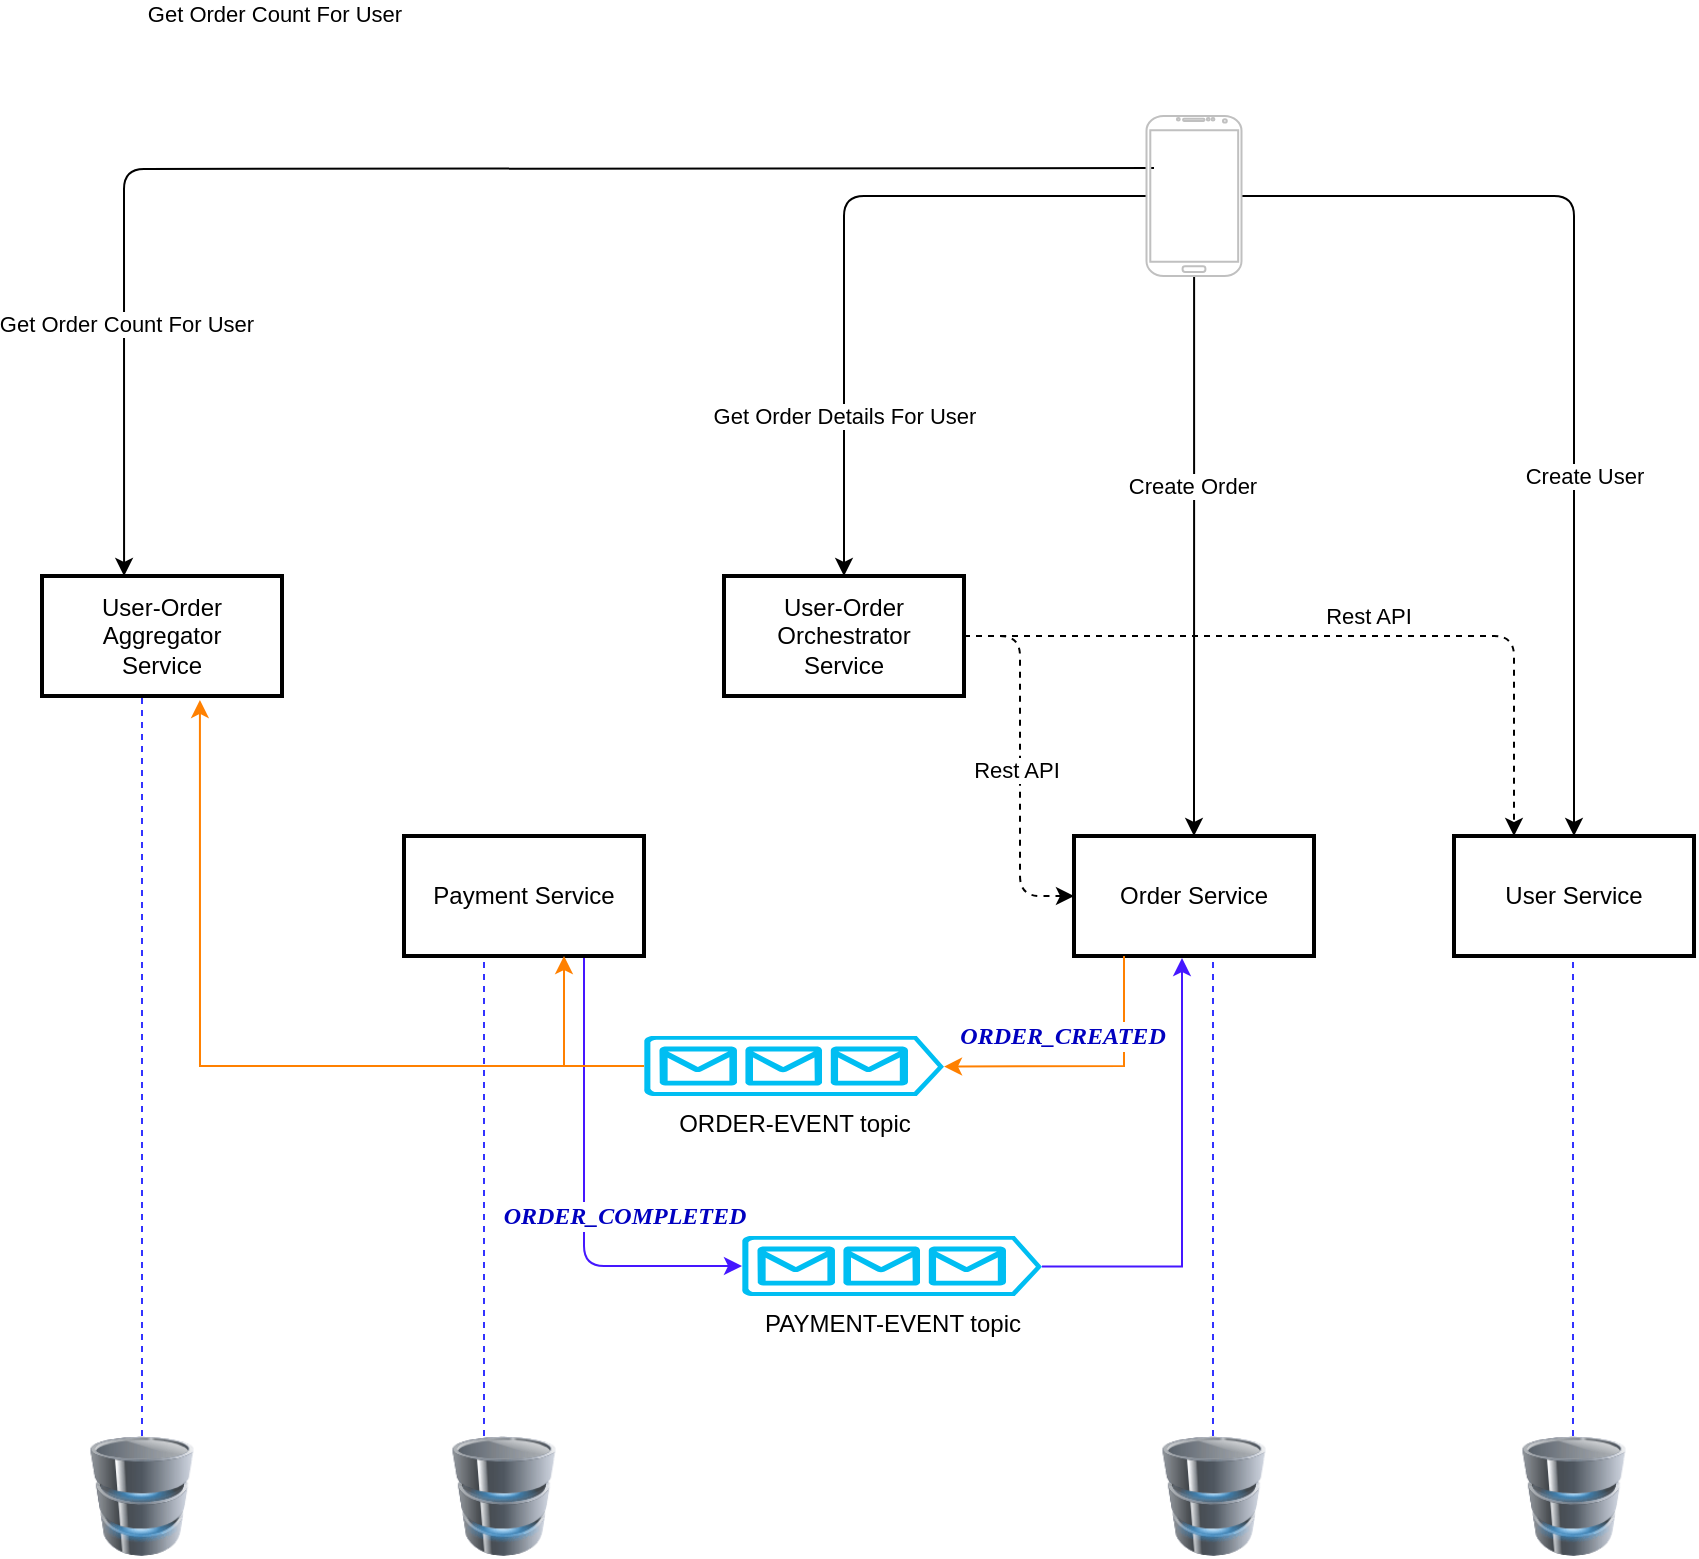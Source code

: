 <mxfile version="17.2.4" type="device"><diagram id="Ht1M8jgEwFfnCIfOTk4-" name="Page-1"><mxGraphModel dx="1234" dy="1618" grid="1" gridSize="10" guides="1" tooltips="1" connect="1" arrows="1" fold="1" page="1" pageScale="1" pageWidth="1169" pageHeight="827" math="0" shadow="0"><root><mxCell id="0"/><mxCell id="1" parent="0"/><UserObject label="User Service" treeRoot="1" id="_CEhsDyL_hzzY5Q6jUJc-2"><mxCell style="whiteSpace=wrap;html=1;align=center;treeFolding=1;treeMoving=1;newEdgeStyle={&quot;edgeStyle&quot;:&quot;elbowEdgeStyle&quot;,&quot;startArrow&quot;:&quot;none&quot;,&quot;endArrow&quot;:&quot;none&quot;};strokeWidth=2;" vertex="1" parent="1"><mxGeometry x="925" y="390" width="120" height="60" as="geometry"/></mxCell></UserObject><UserObject label="Order Service" treeRoot="1" id="_CEhsDyL_hzzY5Q6jUJc-3"><mxCell style="whiteSpace=wrap;html=1;align=center;treeFolding=1;treeMoving=1;newEdgeStyle={&quot;edgeStyle&quot;:&quot;elbowEdgeStyle&quot;,&quot;startArrow&quot;:&quot;none&quot;,&quot;endArrow&quot;:&quot;none&quot;};strokeWidth=2;" vertex="1" parent="1"><mxGeometry x="735" y="390" width="120" height="60" as="geometry"/></mxCell></UserObject><mxCell id="_CEhsDyL_hzzY5Q6jUJc-9" style="edgeStyle=orthogonalEdgeStyle;rounded=1;orthogonalLoop=1;jettySize=auto;html=1;entryX=0;entryY=0.5;entryDx=0;entryDy=0;entryPerimeter=0;strokeColor=#4517FF;" edge="1" parent="1" source="_CEhsDyL_hzzY5Q6jUJc-4" target="_CEhsDyL_hzzY5Q6jUJc-6"><mxGeometry relative="1" as="geometry"><Array as="points"><mxPoint x="490" y="605"/></Array></mxGeometry></mxCell><mxCell id="_CEhsDyL_hzzY5Q6jUJc-25" value="&lt;p class=&quot;p1&quot; style=&quot;margin: 0px ; font-stretch: normal ; font-size: 12px ; line-height: normal ; font-family: &amp;#34;menlo&amp;#34; ; color: rgb(0 , 0 , 192)&quot;&gt;&lt;b&gt;&lt;i&gt;ORDER_COMPLETED&lt;/i&gt;&lt;/b&gt;&lt;/p&gt;" style="edgeLabel;html=1;align=center;verticalAlign=middle;resizable=0;points=[];" vertex="1" connectable="0" parent="_CEhsDyL_hzzY5Q6jUJc-9"><mxGeometry x="0.014" y="2" relative="1" as="geometry"><mxPoint x="18" y="11" as="offset"/></mxGeometry></mxCell><UserObject label="Payment Service" treeRoot="1" id="_CEhsDyL_hzzY5Q6jUJc-4"><mxCell style="whiteSpace=wrap;html=1;align=center;treeFolding=1;treeMoving=1;newEdgeStyle={&quot;edgeStyle&quot;:&quot;elbowEdgeStyle&quot;,&quot;startArrow&quot;:&quot;none&quot;,&quot;endArrow&quot;:&quot;none&quot;};strokeWidth=2;" vertex="1" parent="1"><mxGeometry x="400" y="390" width="120" height="60" as="geometry"/></mxCell></UserObject><mxCell id="_CEhsDyL_hzzY5Q6jUJc-8" style="edgeStyle=orthogonalEdgeStyle;rounded=0;orthogonalLoop=1;jettySize=auto;html=1;exitX=0;exitY=0.5;exitDx=0;exitDy=0;exitPerimeter=0;strokeColor=#FF8000;" edge="1" parent="1" source="_CEhsDyL_hzzY5Q6jUJc-5"><mxGeometry relative="1" as="geometry"><mxPoint x="480" y="450" as="targetPoint"/><Array as="points"><mxPoint x="480" y="505"/><mxPoint x="480" y="450"/></Array></mxGeometry></mxCell><mxCell id="_CEhsDyL_hzzY5Q6jUJc-13" style="edgeStyle=orthogonalEdgeStyle;rounded=0;orthogonalLoop=1;jettySize=auto;html=1;exitX=0;exitY=0.5;exitDx=0;exitDy=0;exitPerimeter=0;entryX=0.658;entryY=1.033;entryDx=0;entryDy=0;entryPerimeter=0;strokeColor=#FF8000;" edge="1" parent="1" source="_CEhsDyL_hzzY5Q6jUJc-5" target="_CEhsDyL_hzzY5Q6jUJc-12"><mxGeometry relative="1" as="geometry"/></mxCell><mxCell id="_CEhsDyL_hzzY5Q6jUJc-5" value="ORDER-EVENT topic" style="verticalLabelPosition=bottom;html=1;verticalAlign=top;align=center;strokeColor=none;fillColor=#00BEF2;shape=mxgraph.azure.queue_generic;pointerEvents=1;" vertex="1" parent="1"><mxGeometry x="520" y="490" width="150" height="30" as="geometry"/></mxCell><mxCell id="_CEhsDyL_hzzY5Q6jUJc-10" style="edgeStyle=orthogonalEdgeStyle;rounded=0;orthogonalLoop=1;jettySize=auto;html=1;exitX=1;exitY=0.51;exitDx=0;exitDy=0;exitPerimeter=0;entryX=0.45;entryY=1.017;entryDx=0;entryDy=0;entryPerimeter=0;strokeColor=#4517FF;" edge="1" parent="1" source="_CEhsDyL_hzzY5Q6jUJc-6" target="_CEhsDyL_hzzY5Q6jUJc-3"><mxGeometry relative="1" as="geometry"><mxPoint x="714" y="605.3" as="sourcePoint"/></mxGeometry></mxCell><mxCell id="_CEhsDyL_hzzY5Q6jUJc-6" value="PAYMENT-EVENT topic" style="verticalLabelPosition=bottom;html=1;verticalAlign=top;align=center;strokeColor=none;fillColor=#00BEF2;shape=mxgraph.azure.queue_generic;pointerEvents=1;" vertex="1" parent="1"><mxGeometry x="569" y="590" width="150" height="30" as="geometry"/></mxCell><mxCell id="_CEhsDyL_hzzY5Q6jUJc-7" value="&lt;p class=&quot;p1&quot; style=&quot;margin: 0px ; font-stretch: normal ; font-size: 12px ; line-height: normal ; font-family: &amp;#34;menlo&amp;#34; ; color: rgb(0 , 0 , 192)&quot;&gt;&lt;b&gt;&lt;i&gt;ORDER_CREATED&lt;/i&gt;&lt;/b&gt;&lt;br&gt;&lt;/p&gt;" style="endArrow=classic;html=1;rounded=0;entryX=1;entryY=0.51;entryDx=0;entryDy=0;entryPerimeter=0;strokeColor=#FF8000;" edge="1" parent="1" target="_CEhsDyL_hzzY5Q6jUJc-5"><mxGeometry x="0.183" y="-15" width="50" height="50" relative="1" as="geometry"><mxPoint x="760" y="450" as="sourcePoint"/><mxPoint x="714" y="505.3" as="targetPoint"/><Array as="points"><mxPoint x="760" y="505"/></Array><mxPoint as="offset"/></mxGeometry></mxCell><UserObject label="User-Order Aggregator &lt;br&gt;Service" treeRoot="1" id="_CEhsDyL_hzzY5Q6jUJc-12"><mxCell style="whiteSpace=wrap;html=1;align=center;treeFolding=1;treeMoving=1;newEdgeStyle={&quot;edgeStyle&quot;:&quot;elbowEdgeStyle&quot;,&quot;startArrow&quot;:&quot;none&quot;,&quot;endArrow&quot;:&quot;none&quot;};strokeWidth=2;" vertex="1" parent="1"><mxGeometry x="219" y="260" width="120" height="60" as="geometry"/></mxCell></UserObject><mxCell id="_CEhsDyL_hzzY5Q6jUJc-14" value="" style="image;html=1;image=img/lib/clip_art/computers/Database_128x128.png;strokeWidth=2;" vertex="1" parent="1"><mxGeometry x="239" y="690" width="60" height="60" as="geometry"/></mxCell><mxCell id="_CEhsDyL_hzzY5Q6jUJc-15" value="" style="image;html=1;image=img/lib/clip_art/computers/Database_128x128.png;strokeWidth=2;" vertex="1" parent="1"><mxGeometry x="420" y="690" width="60" height="60" as="geometry"/></mxCell><mxCell id="_CEhsDyL_hzzY5Q6jUJc-16" value="" style="image;html=1;image=img/lib/clip_art/computers/Database_128x128.png;strokeWidth=2;" vertex="1" parent="1"><mxGeometry x="775" y="690" width="60" height="60" as="geometry"/></mxCell><mxCell id="_CEhsDyL_hzzY5Q6jUJc-17" value="" style="image;html=1;image=img/lib/clip_art/computers/Database_128x128.png;strokeWidth=2;" vertex="1" parent="1"><mxGeometry x="955" y="690" width="60" height="60" as="geometry"/></mxCell><mxCell id="_CEhsDyL_hzzY5Q6jUJc-18" value="" style="endArrow=none;dashed=1;html=1;rounded=1;strokeColor=#3333FF;exitX=0.5;exitY=0;exitDx=0;exitDy=0;" edge="1" parent="1" source="_CEhsDyL_hzzY5Q6jUJc-14"><mxGeometry width="50" height="50" relative="1" as="geometry"><mxPoint x="729" y="420" as="sourcePoint"/><mxPoint x="269" y="320" as="targetPoint"/></mxGeometry></mxCell><mxCell id="_CEhsDyL_hzzY5Q6jUJc-19" value="" style="endArrow=none;dashed=1;html=1;rounded=1;strokeColor=#3333FF;exitX=0.5;exitY=0;exitDx=0;exitDy=0;" edge="1" parent="1"><mxGeometry width="50" height="50" relative="1" as="geometry"><mxPoint x="440" y="690" as="sourcePoint"/><mxPoint x="440" y="450" as="targetPoint"/></mxGeometry></mxCell><mxCell id="_CEhsDyL_hzzY5Q6jUJc-20" value="" style="endArrow=none;dashed=1;html=1;rounded=1;strokeColor=#3333FF;exitX=0.5;exitY=0;exitDx=0;exitDy=0;" edge="1" parent="1"><mxGeometry width="50" height="50" relative="1" as="geometry"><mxPoint x="804.5" y="690" as="sourcePoint"/><mxPoint x="804.5" y="450" as="targetPoint"/></mxGeometry></mxCell><mxCell id="_CEhsDyL_hzzY5Q6jUJc-21" value="" style="endArrow=none;dashed=1;html=1;rounded=1;strokeColor=#3333FF;exitX=0.5;exitY=0;exitDx=0;exitDy=0;" edge="1" parent="1"><mxGeometry width="50" height="50" relative="1" as="geometry"><mxPoint x="984.5" y="690" as="sourcePoint"/><mxPoint x="984.5" y="450" as="targetPoint"/></mxGeometry></mxCell><mxCell id="_CEhsDyL_hzzY5Q6jUJc-35" style="edgeStyle=orthogonalEdgeStyle;rounded=1;orthogonalLoop=1;jettySize=auto;html=1;entryX=0;entryY=0.5;entryDx=0;entryDy=0;dashed=1;strokeColor=#000000;" edge="1" parent="1" source="_CEhsDyL_hzzY5Q6jUJc-22" target="_CEhsDyL_hzzY5Q6jUJc-3"><mxGeometry relative="1" as="geometry"><Array as="points"><mxPoint x="708" y="290"/><mxPoint x="708" y="420"/></Array></mxGeometry></mxCell><mxCell id="_CEhsDyL_hzzY5Q6jUJc-37" value="Rest API" style="edgeLabel;html=1;align=center;verticalAlign=middle;resizable=0;points=[];" vertex="1" connectable="0" parent="_CEhsDyL_hzzY5Q6jUJc-35"><mxGeometry x="0.027" y="-2" relative="1" as="geometry"><mxPoint as="offset"/></mxGeometry></mxCell><UserObject label="User-Order Orchestrator&lt;br&gt;Service" treeRoot="1" id="_CEhsDyL_hzzY5Q6jUJc-22"><mxCell style="whiteSpace=wrap;html=1;align=center;treeFolding=1;treeMoving=1;newEdgeStyle={&quot;edgeStyle&quot;:&quot;elbowEdgeStyle&quot;,&quot;startArrow&quot;:&quot;none&quot;,&quot;endArrow&quot;:&quot;none&quot;};strokeWidth=2;" vertex="1" parent="1"><mxGeometry x="560" y="260" width="120" height="60" as="geometry"/></mxCell></UserObject><mxCell id="_CEhsDyL_hzzY5Q6jUJc-23" value="" style="endArrow=classic;html=1;rounded=1;strokeColor=#000000;exitX=1;exitY=0.5;exitDx=0;exitDy=0;entryX=0.25;entryY=0;entryDx=0;entryDy=0;dashed=1;" edge="1" parent="1" source="_CEhsDyL_hzzY5Q6jUJc-22" target="_CEhsDyL_hzzY5Q6jUJc-2"><mxGeometry width="50" height="50" relative="1" as="geometry"><mxPoint x="710" y="420" as="sourcePoint"/><mxPoint x="620" y="370" as="targetPoint"/><Array as="points"><mxPoint x="955" y="290"/></Array></mxGeometry></mxCell><mxCell id="_CEhsDyL_hzzY5Q6jUJc-38" value="Rest API" style="edgeLabel;html=1;align=center;verticalAlign=middle;resizable=0;points=[];" vertex="1" connectable="0" parent="_CEhsDyL_hzzY5Q6jUJc-23"><mxGeometry x="0.077" relative="1" as="geometry"><mxPoint y="-10" as="offset"/></mxGeometry></mxCell><mxCell id="_CEhsDyL_hzzY5Q6jUJc-28" style="edgeStyle=orthogonalEdgeStyle;rounded=1;orthogonalLoop=1;jettySize=auto;html=1;entryX=0.5;entryY=0;entryDx=0;entryDy=0;strokeColor=#000000;" edge="1" parent="1" source="_CEhsDyL_hzzY5Q6jUJc-26" target="_CEhsDyL_hzzY5Q6jUJc-3"><mxGeometry relative="1" as="geometry"/></mxCell><mxCell id="_CEhsDyL_hzzY5Q6jUJc-29" value="Create Order" style="edgeLabel;html=1;align=center;verticalAlign=middle;resizable=0;points=[];" vertex="1" connectable="0" parent="_CEhsDyL_hzzY5Q6jUJc-28"><mxGeometry x="-0.253" y="-1" relative="1" as="geometry"><mxPoint as="offset"/></mxGeometry></mxCell><mxCell id="_CEhsDyL_hzzY5Q6jUJc-30" value="Create User" style="edgeStyle=orthogonalEdgeStyle;rounded=1;orthogonalLoop=1;jettySize=auto;html=1;entryX=0.5;entryY=0;entryDx=0;entryDy=0;strokeColor=#000000;" edge="1" parent="1" source="_CEhsDyL_hzzY5Q6jUJc-26" target="_CEhsDyL_hzzY5Q6jUJc-2"><mxGeometry x="0.26" y="5" relative="1" as="geometry"><mxPoint as="offset"/></mxGeometry></mxCell><mxCell id="_CEhsDyL_hzzY5Q6jUJc-31" style="edgeStyle=orthogonalEdgeStyle;rounded=1;orthogonalLoop=1;jettySize=auto;html=1;entryX=0.5;entryY=0;entryDx=0;entryDy=0;strokeColor=#000000;" edge="1" parent="1" source="_CEhsDyL_hzzY5Q6jUJc-26" target="_CEhsDyL_hzzY5Q6jUJc-22"><mxGeometry relative="1" as="geometry"/></mxCell><mxCell id="_CEhsDyL_hzzY5Q6jUJc-32" value="Get Order Details For User" style="edgeLabel;html=1;align=center;verticalAlign=middle;resizable=0;points=[];" vertex="1" connectable="0" parent="_CEhsDyL_hzzY5Q6jUJc-31"><mxGeometry x="-0.154" y="1" relative="1" as="geometry"><mxPoint x="-7" y="109" as="offset"/></mxGeometry></mxCell><mxCell id="_CEhsDyL_hzzY5Q6jUJc-33" style="edgeStyle=orthogonalEdgeStyle;rounded=1;orthogonalLoop=1;jettySize=auto;html=1;entryX=0.342;entryY=0;entryDx=0;entryDy=0;entryPerimeter=0;strokeColor=#000000;" edge="1" parent="1" target="_CEhsDyL_hzzY5Q6jUJc-12"><mxGeometry relative="1" as="geometry"><mxPoint x="775" y="56" as="sourcePoint"/><mxPoint x="189.46" y="378" as="targetPoint"/></mxGeometry></mxCell><mxCell id="_CEhsDyL_hzzY5Q6jUJc-34" value="Get Order Count For User" style="edgeLabel;html=1;align=center;verticalAlign=middle;resizable=0;points=[];" vertex="1" connectable="0" parent="_CEhsDyL_hzzY5Q6jUJc-33"><mxGeometry x="0.581" y="1" relative="1" as="geometry"><mxPoint x="74" y="-131" as="offset"/></mxGeometry></mxCell><mxCell id="_CEhsDyL_hzzY5Q6jUJc-36" value="Get Order Count For User" style="edgeLabel;html=1;align=center;verticalAlign=middle;resizable=0;points=[];" vertex="1" connectable="0" parent="_CEhsDyL_hzzY5Q6jUJc-33"><mxGeometry x="0.649" y="1" relative="1" as="geometry"><mxPoint as="offset"/></mxGeometry></mxCell><mxCell id="_CEhsDyL_hzzY5Q6jUJc-26" value="" style="verticalLabelPosition=bottom;verticalAlign=top;html=1;shadow=0;dashed=0;strokeWidth=1;shape=mxgraph.android.phone2;strokeColor=#c0c0c0;" vertex="1" parent="1"><mxGeometry x="771.25" y="30" width="47.5" height="80" as="geometry"/></mxCell></root></mxGraphModel></diagram></mxfile>